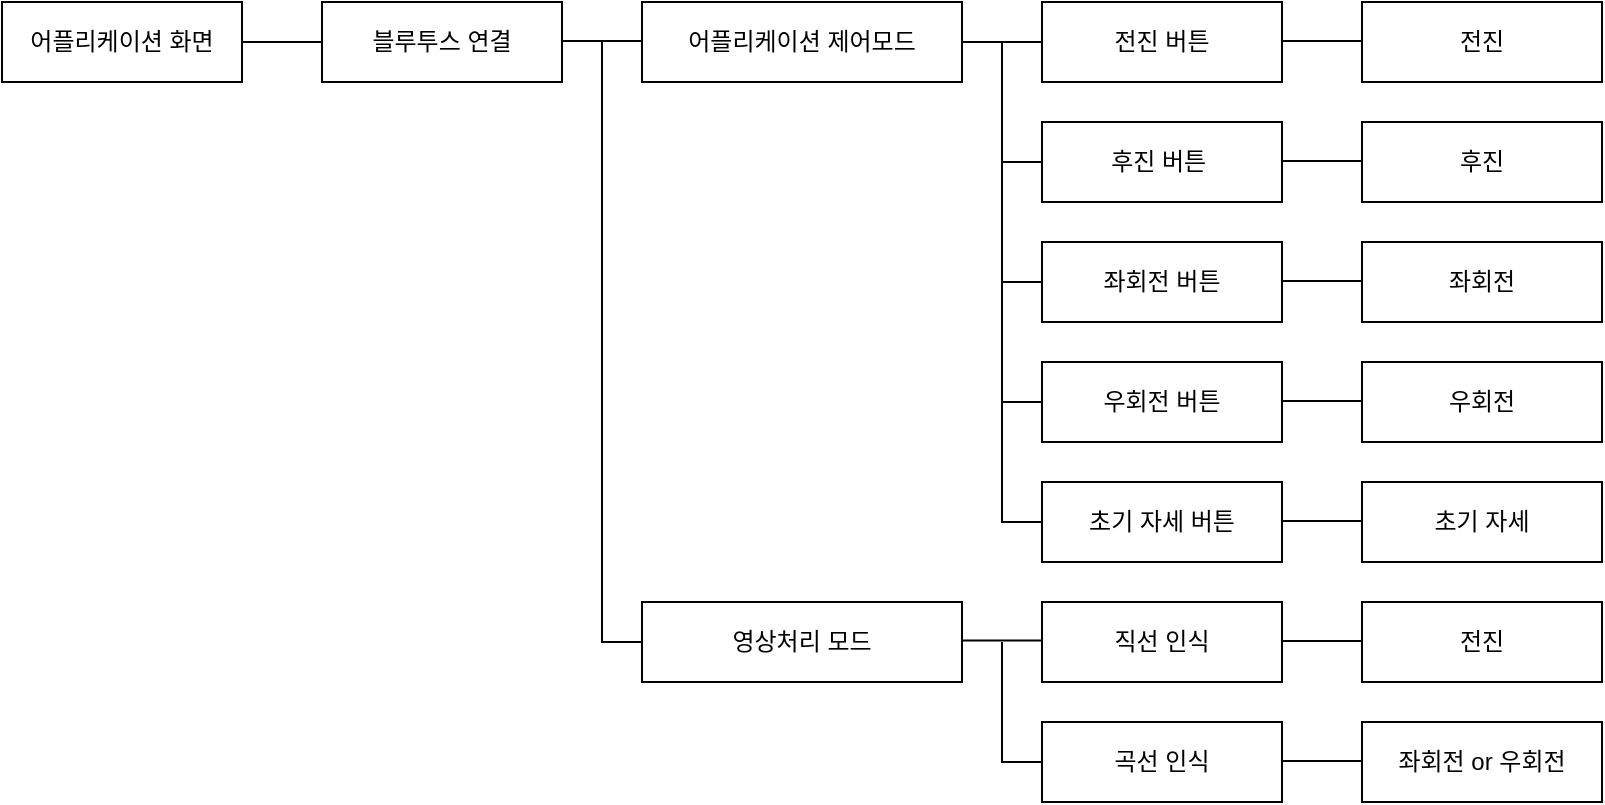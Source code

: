 <mxfile version="20.0.4" type="github">
  <diagram id="C5RBs43oDa-KdzZeNtuy" name="Page-1">
    <mxGraphModel dx="1435" dy="1358" grid="1" gridSize="10" guides="1" tooltips="1" connect="1" arrows="1" fold="1" page="1" pageScale="1" pageWidth="827" pageHeight="1169" background="#" math="0" shadow="0">
      <root>
        <mxCell id="WIyWlLk6GJQsqaUBKTNV-0" />
        <mxCell id="WIyWlLk6GJQsqaUBKTNV-1" parent="WIyWlLk6GJQsqaUBKTNV-0" />
        <mxCell id="LxuMUefQ1bbtZ72Sq8XO-0" value="어플리케이션 화면" style="rounded=0;whiteSpace=wrap;html=1;" vertex="1" parent="WIyWlLk6GJQsqaUBKTNV-1">
          <mxGeometry y="240" width="120" height="40" as="geometry" />
        </mxCell>
        <mxCell id="LxuMUefQ1bbtZ72Sq8XO-1" value="" style="endArrow=none;html=1;rounded=0;" edge="1" parent="WIyWlLk6GJQsqaUBKTNV-1">
          <mxGeometry width="50" height="50" relative="1" as="geometry">
            <mxPoint x="120" y="260" as="sourcePoint" />
            <mxPoint x="160" y="260" as="targetPoint" />
          </mxGeometry>
        </mxCell>
        <mxCell id="LxuMUefQ1bbtZ72Sq8XO-3" value="블루투스 연결" style="rounded=0;whiteSpace=wrap;html=1;" vertex="1" parent="WIyWlLk6GJQsqaUBKTNV-1">
          <mxGeometry x="160" y="240" width="120" height="40" as="geometry" />
        </mxCell>
        <mxCell id="LxuMUefQ1bbtZ72Sq8XO-5" value="" style="endArrow=none;html=1;rounded=0;" edge="1" parent="WIyWlLk6GJQsqaUBKTNV-1">
          <mxGeometry width="50" height="50" relative="1" as="geometry">
            <mxPoint x="280" y="259.5" as="sourcePoint" />
            <mxPoint x="320" y="259.5" as="targetPoint" />
          </mxGeometry>
        </mxCell>
        <mxCell id="LxuMUefQ1bbtZ72Sq8XO-6" value="어플리케이션 제어모드" style="rounded=0;whiteSpace=wrap;html=1;" vertex="1" parent="WIyWlLk6GJQsqaUBKTNV-1">
          <mxGeometry x="320" y="240" width="160" height="40" as="geometry" />
        </mxCell>
        <mxCell id="LxuMUefQ1bbtZ72Sq8XO-9" value="" style="endArrow=none;html=1;rounded=0;entryX=0;entryY=0.5;entryDx=0;entryDy=0;" edge="1" parent="WIyWlLk6GJQsqaUBKTNV-1" target="LxuMUefQ1bbtZ72Sq8XO-10">
          <mxGeometry width="50" height="50" relative="1" as="geometry">
            <mxPoint x="300" y="260" as="sourcePoint" />
            <mxPoint x="320" y="320" as="targetPoint" />
            <Array as="points">
              <mxPoint x="300" y="560" />
            </Array>
          </mxGeometry>
        </mxCell>
        <mxCell id="LxuMUefQ1bbtZ72Sq8XO-10" value="영상처리 모드" style="rounded=0;whiteSpace=wrap;html=1;" vertex="1" parent="WIyWlLk6GJQsqaUBKTNV-1">
          <mxGeometry x="320" y="540" width="160" height="40" as="geometry" />
        </mxCell>
        <mxCell id="LxuMUefQ1bbtZ72Sq8XO-12" value="" style="endArrow=none;html=1;rounded=0;exitX=1;exitY=0.5;exitDx=0;exitDy=0;" edge="1" parent="WIyWlLk6GJQsqaUBKTNV-1" source="LxuMUefQ1bbtZ72Sq8XO-6">
          <mxGeometry width="50" height="50" relative="1" as="geometry">
            <mxPoint x="480" y="580" as="sourcePoint" />
            <mxPoint x="520" y="260" as="targetPoint" />
          </mxGeometry>
        </mxCell>
        <mxCell id="LxuMUefQ1bbtZ72Sq8XO-13" value="전진 버튼" style="rounded=0;whiteSpace=wrap;html=1;" vertex="1" parent="WIyWlLk6GJQsqaUBKTNV-1">
          <mxGeometry x="520" y="240" width="120" height="40" as="geometry" />
        </mxCell>
        <mxCell id="LxuMUefQ1bbtZ72Sq8XO-14" value="" style="endArrow=none;html=1;rounded=0;" edge="1" parent="WIyWlLk6GJQsqaUBKTNV-1">
          <mxGeometry width="50" height="50" relative="1" as="geometry">
            <mxPoint x="500" y="260" as="sourcePoint" />
            <mxPoint x="520" y="320" as="targetPoint" />
            <Array as="points">
              <mxPoint x="500" y="320" />
            </Array>
          </mxGeometry>
        </mxCell>
        <mxCell id="LxuMUefQ1bbtZ72Sq8XO-15" value="후진 버튼&lt;span style=&quot;white-space: pre;&quot;&gt;	&lt;/span&gt;" style="rounded=0;whiteSpace=wrap;html=1;" vertex="1" parent="WIyWlLk6GJQsqaUBKTNV-1">
          <mxGeometry x="520" y="300" width="120" height="40" as="geometry" />
        </mxCell>
        <mxCell id="LxuMUefQ1bbtZ72Sq8XO-17" value="좌회전 버튼" style="rounded=0;whiteSpace=wrap;html=1;" vertex="1" parent="WIyWlLk6GJQsqaUBKTNV-1">
          <mxGeometry x="520" y="360" width="120" height="40" as="geometry" />
        </mxCell>
        <mxCell id="LxuMUefQ1bbtZ72Sq8XO-18" value="" style="endArrow=none;html=1;rounded=0;entryX=0;entryY=0.5;entryDx=0;entryDy=0;" edge="1" parent="WIyWlLk6GJQsqaUBKTNV-1" target="LxuMUefQ1bbtZ72Sq8XO-17">
          <mxGeometry width="50" height="50" relative="1" as="geometry">
            <mxPoint x="500" y="320" as="sourcePoint" />
            <mxPoint x="520" y="370" as="targetPoint" />
            <Array as="points">
              <mxPoint x="500" y="380" />
            </Array>
          </mxGeometry>
        </mxCell>
        <mxCell id="LxuMUefQ1bbtZ72Sq8XO-19" value="우회전 버튼" style="rounded=0;whiteSpace=wrap;html=1;" vertex="1" parent="WIyWlLk6GJQsqaUBKTNV-1">
          <mxGeometry x="520" y="420" width="120" height="40" as="geometry" />
        </mxCell>
        <mxCell id="LxuMUefQ1bbtZ72Sq8XO-20" value="" style="endArrow=none;html=1;rounded=0;entryX=0;entryY=0.5;entryDx=0;entryDy=0;" edge="1" parent="WIyWlLk6GJQsqaUBKTNV-1">
          <mxGeometry width="50" height="50" relative="1" as="geometry">
            <mxPoint x="500" y="380" as="sourcePoint" />
            <mxPoint x="520" y="440" as="targetPoint" />
            <Array as="points">
              <mxPoint x="500" y="440" />
            </Array>
          </mxGeometry>
        </mxCell>
        <mxCell id="LxuMUefQ1bbtZ72Sq8XO-23" value="" style="endArrow=none;html=1;rounded=0;" edge="1" parent="WIyWlLk6GJQsqaUBKTNV-1">
          <mxGeometry width="50" height="50" relative="1" as="geometry">
            <mxPoint x="480" y="559.29" as="sourcePoint" />
            <mxPoint x="520" y="559.29" as="targetPoint" />
          </mxGeometry>
        </mxCell>
        <mxCell id="LxuMUefQ1bbtZ72Sq8XO-24" value="직선 인식" style="rounded=0;whiteSpace=wrap;html=1;" vertex="1" parent="WIyWlLk6GJQsqaUBKTNV-1">
          <mxGeometry x="520" y="540" width="120" height="40" as="geometry" />
        </mxCell>
        <mxCell id="LxuMUefQ1bbtZ72Sq8XO-25" value="" style="endArrow=none;html=1;rounded=0;" edge="1" parent="WIyWlLk6GJQsqaUBKTNV-1">
          <mxGeometry width="50" height="50" relative="1" as="geometry">
            <mxPoint x="500" y="560" as="sourcePoint" />
            <mxPoint x="520" y="620" as="targetPoint" />
            <Array as="points">
              <mxPoint x="500" y="620" />
            </Array>
          </mxGeometry>
        </mxCell>
        <mxCell id="LxuMUefQ1bbtZ72Sq8XO-26" value="곡선 인식" style="rounded=0;whiteSpace=wrap;html=1;" vertex="1" parent="WIyWlLk6GJQsqaUBKTNV-1">
          <mxGeometry x="520" y="600" width="120" height="40" as="geometry" />
        </mxCell>
        <mxCell id="LxuMUefQ1bbtZ72Sq8XO-30" value="초기 자세 버튼" style="rounded=0;whiteSpace=wrap;html=1;" vertex="1" parent="WIyWlLk6GJQsqaUBKTNV-1">
          <mxGeometry x="520" y="480" width="120" height="40" as="geometry" />
        </mxCell>
        <mxCell id="LxuMUefQ1bbtZ72Sq8XO-31" value="" style="endArrow=none;html=1;rounded=0;entryX=0;entryY=0.5;entryDx=0;entryDy=0;" edge="1" parent="WIyWlLk6GJQsqaUBKTNV-1">
          <mxGeometry width="50" height="50" relative="1" as="geometry">
            <mxPoint x="500" y="440" as="sourcePoint" />
            <mxPoint x="520" y="500" as="targetPoint" />
            <Array as="points">
              <mxPoint x="500" y="500" />
            </Array>
          </mxGeometry>
        </mxCell>
        <mxCell id="LxuMUefQ1bbtZ72Sq8XO-32" value="전진" style="rounded=0;whiteSpace=wrap;html=1;" vertex="1" parent="WIyWlLk6GJQsqaUBKTNV-1">
          <mxGeometry x="680" y="240" width="120" height="40" as="geometry" />
        </mxCell>
        <mxCell id="LxuMUefQ1bbtZ72Sq8XO-34" value="후진" style="rounded=0;whiteSpace=wrap;html=1;" vertex="1" parent="WIyWlLk6GJQsqaUBKTNV-1">
          <mxGeometry x="680" y="300" width="120" height="40" as="geometry" />
        </mxCell>
        <mxCell id="LxuMUefQ1bbtZ72Sq8XO-35" value="좌회전" style="rounded=0;whiteSpace=wrap;html=1;" vertex="1" parent="WIyWlLk6GJQsqaUBKTNV-1">
          <mxGeometry x="680" y="360" width="120" height="40" as="geometry" />
        </mxCell>
        <mxCell id="LxuMUefQ1bbtZ72Sq8XO-37" value="우회전" style="rounded=0;whiteSpace=wrap;html=1;" vertex="1" parent="WIyWlLk6GJQsqaUBKTNV-1">
          <mxGeometry x="680" y="420" width="120" height="40" as="geometry" />
        </mxCell>
        <mxCell id="LxuMUefQ1bbtZ72Sq8XO-39" value="초기 자세" style="rounded=0;whiteSpace=wrap;html=1;" vertex="1" parent="WIyWlLk6GJQsqaUBKTNV-1">
          <mxGeometry x="680" y="480" width="120" height="40" as="geometry" />
        </mxCell>
        <mxCell id="LxuMUefQ1bbtZ72Sq8XO-41" value="" style="endArrow=none;html=1;rounded=0;exitX=1;exitY=0.5;exitDx=0;exitDy=0;" edge="1" parent="WIyWlLk6GJQsqaUBKTNV-1">
          <mxGeometry width="50" height="50" relative="1" as="geometry">
            <mxPoint x="640" y="259.5" as="sourcePoint" />
            <mxPoint x="680" y="259.5" as="targetPoint" />
          </mxGeometry>
        </mxCell>
        <mxCell id="LxuMUefQ1bbtZ72Sq8XO-42" value="" style="endArrow=none;html=1;rounded=0;exitX=1;exitY=0.5;exitDx=0;exitDy=0;" edge="1" parent="WIyWlLk6GJQsqaUBKTNV-1">
          <mxGeometry width="50" height="50" relative="1" as="geometry">
            <mxPoint x="640" y="319.5" as="sourcePoint" />
            <mxPoint x="680" y="319.5" as="targetPoint" />
          </mxGeometry>
        </mxCell>
        <mxCell id="LxuMUefQ1bbtZ72Sq8XO-43" value="" style="endArrow=none;html=1;rounded=0;exitX=1;exitY=0.5;exitDx=0;exitDy=0;" edge="1" parent="WIyWlLk6GJQsqaUBKTNV-1">
          <mxGeometry width="50" height="50" relative="1" as="geometry">
            <mxPoint x="640" y="379.5" as="sourcePoint" />
            <mxPoint x="680" y="379.5" as="targetPoint" />
          </mxGeometry>
        </mxCell>
        <mxCell id="LxuMUefQ1bbtZ72Sq8XO-44" value="" style="endArrow=none;html=1;rounded=0;exitX=1;exitY=0.5;exitDx=0;exitDy=0;" edge="1" parent="WIyWlLk6GJQsqaUBKTNV-1">
          <mxGeometry width="50" height="50" relative="1" as="geometry">
            <mxPoint x="640" y="439.5" as="sourcePoint" />
            <mxPoint x="680" y="439.5" as="targetPoint" />
          </mxGeometry>
        </mxCell>
        <mxCell id="LxuMUefQ1bbtZ72Sq8XO-45" value="" style="endArrow=none;html=1;rounded=0;exitX=1;exitY=0.5;exitDx=0;exitDy=0;" edge="1" parent="WIyWlLk6GJQsqaUBKTNV-1">
          <mxGeometry width="50" height="50" relative="1" as="geometry">
            <mxPoint x="640" y="499.5" as="sourcePoint" />
            <mxPoint x="680" y="499.5" as="targetPoint" />
          </mxGeometry>
        </mxCell>
        <mxCell id="LxuMUefQ1bbtZ72Sq8XO-46" value="전진" style="rounded=0;whiteSpace=wrap;html=1;" vertex="1" parent="WIyWlLk6GJQsqaUBKTNV-1">
          <mxGeometry x="680" y="540" width="120" height="40" as="geometry" />
        </mxCell>
        <mxCell id="LxuMUefQ1bbtZ72Sq8XO-47" value="" style="endArrow=none;html=1;rounded=0;exitX=1;exitY=0.5;exitDx=0;exitDy=0;" edge="1" parent="WIyWlLk6GJQsqaUBKTNV-1">
          <mxGeometry width="50" height="50" relative="1" as="geometry">
            <mxPoint x="640" y="559.5" as="sourcePoint" />
            <mxPoint x="680" y="559.5" as="targetPoint" />
          </mxGeometry>
        </mxCell>
        <mxCell id="LxuMUefQ1bbtZ72Sq8XO-48" value="좌회전 or 우회전" style="rounded=0;whiteSpace=wrap;html=1;" vertex="1" parent="WIyWlLk6GJQsqaUBKTNV-1">
          <mxGeometry x="680" y="600" width="120" height="40" as="geometry" />
        </mxCell>
        <mxCell id="LxuMUefQ1bbtZ72Sq8XO-49" value="" style="endArrow=none;html=1;rounded=0;exitX=1;exitY=0.5;exitDx=0;exitDy=0;" edge="1" parent="WIyWlLk6GJQsqaUBKTNV-1">
          <mxGeometry width="50" height="50" relative="1" as="geometry">
            <mxPoint x="640" y="619.5" as="sourcePoint" />
            <mxPoint x="680" y="619.5" as="targetPoint" />
          </mxGeometry>
        </mxCell>
      </root>
    </mxGraphModel>
  </diagram>
</mxfile>

